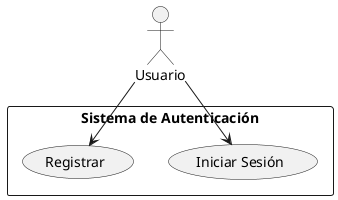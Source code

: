 @startuml

actor Usuario

rectangle "Sistema de Autenticación" {
    usecase "Iniciar Sesión" as UC_IniciarSesion
    usecase "Registrar" as UC_Registrar
}

Usuario --> UC_IniciarSesion
Usuario --> UC_Registrar

@enduml

